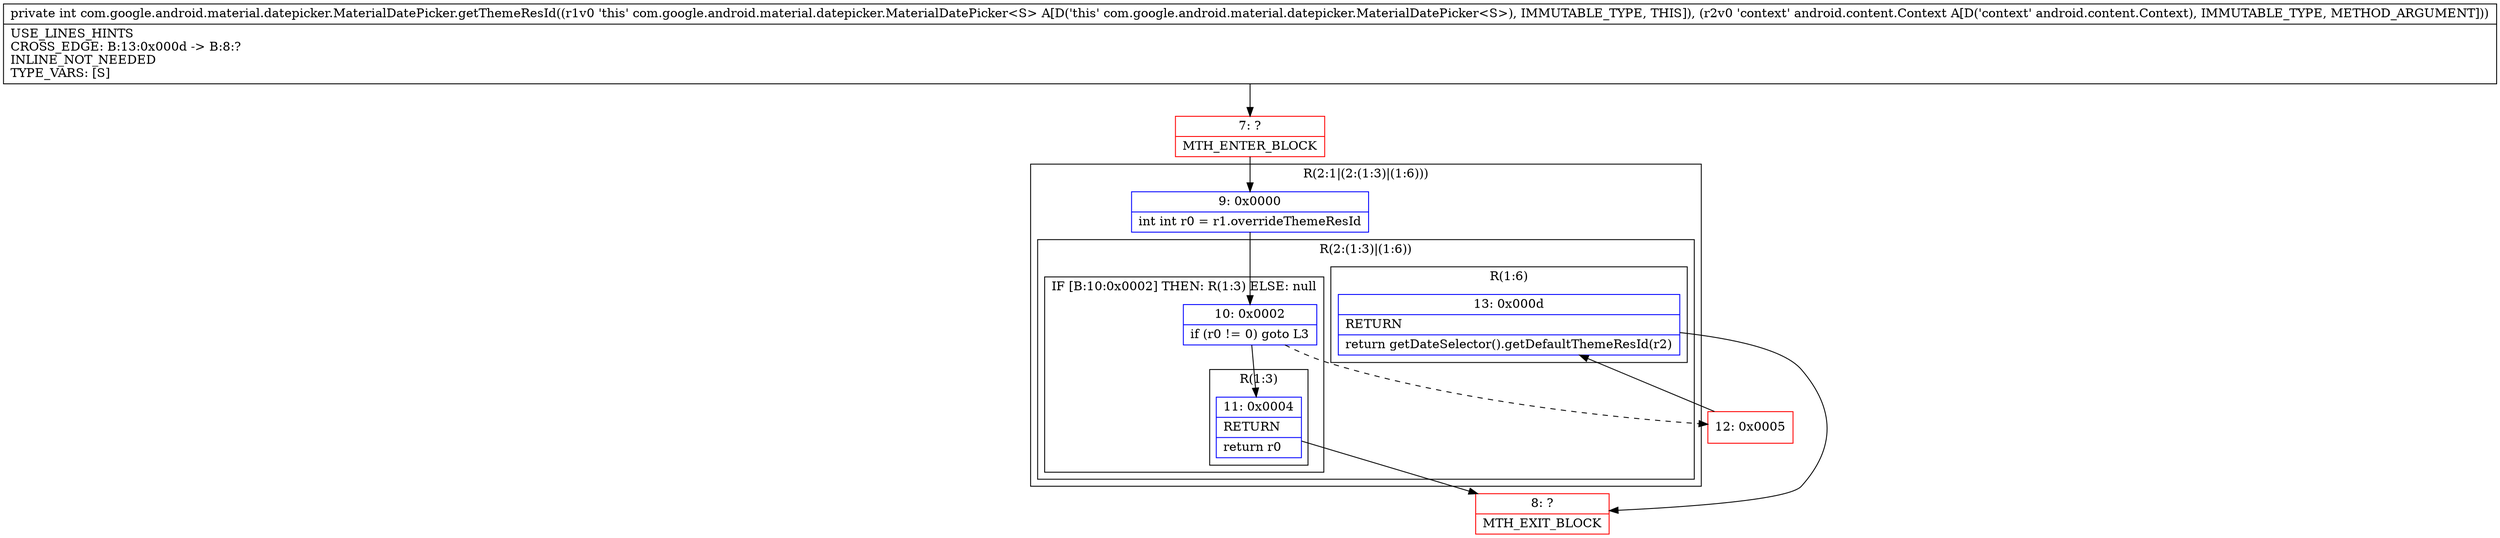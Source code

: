 digraph "CFG forcom.google.android.material.datepicker.MaterialDatePicker.getThemeResId(Landroid\/content\/Context;)I" {
subgraph cluster_Region_707926445 {
label = "R(2:1|(2:(1:3)|(1:6)))";
node [shape=record,color=blue];
Node_9 [shape=record,label="{9\:\ 0x0000|int int r0 = r1.overrideThemeResId\l}"];
subgraph cluster_Region_1154269720 {
label = "R(2:(1:3)|(1:6))";
node [shape=record,color=blue];
subgraph cluster_IfRegion_2127990329 {
label = "IF [B:10:0x0002] THEN: R(1:3) ELSE: null";
node [shape=record,color=blue];
Node_10 [shape=record,label="{10\:\ 0x0002|if (r0 != 0) goto L3\l}"];
subgraph cluster_Region_307110999 {
label = "R(1:3)";
node [shape=record,color=blue];
Node_11 [shape=record,label="{11\:\ 0x0004|RETURN\l|return r0\l}"];
}
}
subgraph cluster_Region_5859879 {
label = "R(1:6)";
node [shape=record,color=blue];
Node_13 [shape=record,label="{13\:\ 0x000d|RETURN\l|return getDateSelector().getDefaultThemeResId(r2)\l}"];
}
}
}
Node_7 [shape=record,color=red,label="{7\:\ ?|MTH_ENTER_BLOCK\l}"];
Node_8 [shape=record,color=red,label="{8\:\ ?|MTH_EXIT_BLOCK\l}"];
Node_12 [shape=record,color=red,label="{12\:\ 0x0005}"];
MethodNode[shape=record,label="{private int com.google.android.material.datepicker.MaterialDatePicker.getThemeResId((r1v0 'this' com.google.android.material.datepicker.MaterialDatePicker\<S\> A[D('this' com.google.android.material.datepicker.MaterialDatePicker\<S\>), IMMUTABLE_TYPE, THIS]), (r2v0 'context' android.content.Context A[D('context' android.content.Context), IMMUTABLE_TYPE, METHOD_ARGUMENT]))  | USE_LINES_HINTS\lCROSS_EDGE: B:13:0x000d \-\> B:8:?\lINLINE_NOT_NEEDED\lTYPE_VARS: [S]\l}"];
MethodNode -> Node_7;Node_9 -> Node_10;
Node_10 -> Node_11;
Node_10 -> Node_12[style=dashed];
Node_11 -> Node_8;
Node_13 -> Node_8;
Node_7 -> Node_9;
Node_12 -> Node_13;
}

